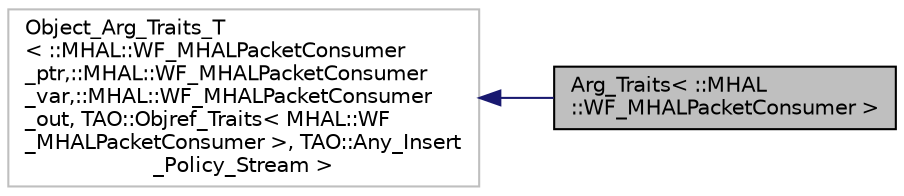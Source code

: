 digraph "Arg_Traits&lt; ::MHAL::WF_MHALPacketConsumer &gt;"
{
 // INTERACTIVE_SVG=YES
  edge [fontname="Helvetica",fontsize="10",labelfontname="Helvetica",labelfontsize="10"];
  node [fontname="Helvetica",fontsize="10",shape=record];
  rankdir="LR";
  Node1 [label="Arg_Traits\< ::MHAL\l::WF_MHALPacketConsumer \>",height=0.2,width=0.4,color="black", fillcolor="grey75", style="filled", fontcolor="black"];
  Node2 -> Node1 [dir="back",color="midnightblue",fontsize="10",style="solid",fontname="Helvetica"];
  Node2 [label="Object_Arg_Traits_T\l\< ::MHAL::WF_MHALPacketConsumer\l_ptr,::MHAL::WF_MHALPacketConsumer\l_var,::MHAL::WF_MHALPacketConsumer\l_out, TAO::Objref_Traits\< MHAL::WF\l_MHALPacketConsumer \>, TAO::Any_Insert\l_Policy_Stream \>",height=0.2,width=0.4,color="grey75", fillcolor="white", style="filled"];
}
